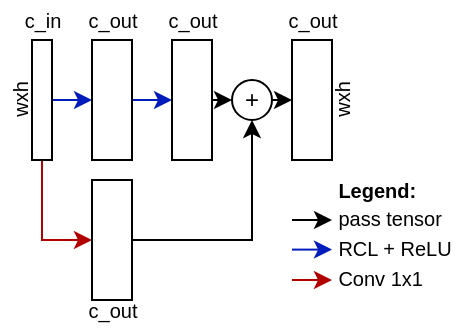 <mxfile version="14.4.3" type="device"><diagram id="n391vxJu9J5IAwZbausJ" name="Seite-1"><mxGraphModel dx="517" dy="441" grid="1" gridSize="10" guides="1" tooltips="1" connect="1" arrows="1" fold="1" page="1" pageScale="1" pageWidth="827" pageHeight="1169" math="0" shadow="0"><root><mxCell id="0"/><mxCell id="1" parent="0"/><mxCell id="RFRvOeIL5_jXrEpoZZg8-32" style="edgeStyle=orthogonalEdgeStyle;rounded=0;orthogonalLoop=1;jettySize=auto;html=1;exitX=1;exitY=0.5;exitDx=0;exitDy=0;entryX=0;entryY=0.5;entryDx=0;entryDy=0;fillColor=#0050ef;strokeColor=#001DBC;" parent="1" source="RFRvOeIL5_jXrEpoZZg8-2" target="RFRvOeIL5_jXrEpoZZg8-31" edge="1"><mxGeometry relative="1" as="geometry"/></mxCell><mxCell id="RFRvOeIL5_jXrEpoZZg8-42" style="edgeStyle=orthogonalEdgeStyle;rounded=0;orthogonalLoop=1;jettySize=auto;html=1;exitX=0.5;exitY=1;exitDx=0;exitDy=0;entryX=0;entryY=0.5;entryDx=0;entryDy=0;fillColor=#e51400;strokeColor=#B20000;" parent="1" source="RFRvOeIL5_jXrEpoZZg8-2" target="RFRvOeIL5_jXrEpoZZg8-40" edge="1"><mxGeometry relative="1" as="geometry"/></mxCell><mxCell id="RFRvOeIL5_jXrEpoZZg8-2" value="" style="rounded=0;whiteSpace=wrap;html=1;" parent="1" vertex="1"><mxGeometry x="40" y="40" width="10" height="60" as="geometry"/></mxCell><mxCell id="RFRvOeIL5_jXrEpoZZg8-3" value="wxh" style="text;html=1;align=center;verticalAlign=middle;resizable=0;points=[];autosize=1;fontSize=10;rotation=-90;" parent="1" vertex="1"><mxGeometry x="19" y="60" width="30" height="20" as="geometry"/></mxCell><mxCell id="RFRvOeIL5_jXrEpoZZg8-4" value="c_in" style="text;html=1;align=center;verticalAlign=middle;resizable=0;points=[];autosize=1;fontSize=10;" parent="1" vertex="1"><mxGeometry x="30" y="20" width="30" height="20" as="geometry"/></mxCell><mxCell id="RFRvOeIL5_jXrEpoZZg8-15" value="&lt;p style=&quot;line-height: 150%&quot;&gt;&lt;/p&gt;&lt;div style=&quot;text-align: left&quot;&gt;&lt;span style=&quot;font-size: 10px&quot;&gt;&lt;b&gt;Legend:&lt;/b&gt;&lt;/span&gt;&lt;/div&gt;&lt;font style=&quot;font-size: 10px ; line-height: 150%&quot;&gt;&lt;div style=&quot;text-align: left&quot;&gt;&lt;span&gt;pass tensor&lt;/span&gt;&lt;/div&gt;&lt;div style=&quot;text-align: left&quot;&gt;&lt;span&gt;RCL + ReLU&lt;/span&gt;&lt;/div&gt;&lt;div style=&quot;text-align: left&quot;&gt;&lt;span&gt;Conv 1x1&lt;/span&gt;&lt;/div&gt;&lt;/font&gt;&lt;p&gt;&lt;/p&gt;" style="text;html=1;align=center;verticalAlign=middle;resizable=0;points=[];autosize=1;" parent="1" vertex="1"><mxGeometry x="186" y="92" width="70" height="90" as="geometry"/></mxCell><mxCell id="RFRvOeIL5_jXrEpoZZg8-28" style="edgeStyle=orthogonalEdgeStyle;rounded=0;orthogonalLoop=1;jettySize=auto;html=1;fillColor=#0050ef;strokeColor=#001DBC;" parent="1" edge="1"><mxGeometry relative="1" as="geometry"><mxPoint x="170" y="144.8" as="sourcePoint"/><mxPoint x="190" y="144.8" as="targetPoint"/></mxGeometry></mxCell><mxCell id="RFRvOeIL5_jXrEpoZZg8-29" style="edgeStyle=orthogonalEdgeStyle;rounded=0;orthogonalLoop=1;jettySize=auto;html=1;strokeColor=#B20000;fillColor=#e51400;" parent="1" edge="1"><mxGeometry x="76" y="90" as="geometry"><mxPoint x="170" y="160" as="sourcePoint"/><mxPoint x="190" y="160" as="targetPoint"/></mxGeometry></mxCell><mxCell id="RFRvOeIL5_jXrEpoZZg8-30" style="edgeStyle=orthogonalEdgeStyle;rounded=0;orthogonalLoop=1;jettySize=auto;html=1;fillColor=#0050ef;" parent="1" edge="1"><mxGeometry relative="1" as="geometry"><mxPoint x="170" y="130" as="sourcePoint"/><mxPoint x="190" y="130" as="targetPoint"/></mxGeometry></mxCell><mxCell id="RFRvOeIL5_jXrEpoZZg8-37" style="edgeStyle=orthogonalEdgeStyle;rounded=0;orthogonalLoop=1;jettySize=auto;html=1;exitX=1;exitY=0.5;exitDx=0;exitDy=0;entryX=0;entryY=0.5;entryDx=0;entryDy=0;fillColor=#0050ef;strokeColor=#001DBC;" parent="1" source="RFRvOeIL5_jXrEpoZZg8-31" target="RFRvOeIL5_jXrEpoZZg8-33" edge="1"><mxGeometry relative="1" as="geometry"/></mxCell><mxCell id="RFRvOeIL5_jXrEpoZZg8-31" value="" style="rounded=0;whiteSpace=wrap;html=1;" parent="1" vertex="1"><mxGeometry x="70" y="40" width="20" height="60" as="geometry"/></mxCell><mxCell id="RFRvOeIL5_jXrEpoZZg8-44" style="edgeStyle=orthogonalEdgeStyle;rounded=0;orthogonalLoop=1;jettySize=auto;html=1;exitX=1;exitY=0.5;exitDx=0;exitDy=0;entryX=0;entryY=0.5;entryDx=0;entryDy=0;" parent="1" source="RFRvOeIL5_jXrEpoZZg8-33" target="RFRvOeIL5_jXrEpoZZg8-38" edge="1"><mxGeometry relative="1" as="geometry"/></mxCell><mxCell id="RFRvOeIL5_jXrEpoZZg8-33" value="" style="rounded=0;whiteSpace=wrap;html=1;" parent="1" vertex="1"><mxGeometry x="110" y="40" width="20" height="60" as="geometry"/></mxCell><mxCell id="RFRvOeIL5_jXrEpoZZg8-34" value="c_out" style="text;html=1;align=center;verticalAlign=middle;resizable=0;points=[];autosize=1;fontSize=10;" parent="1" vertex="1"><mxGeometry x="60" y="20" width="40" height="20" as="geometry"/></mxCell><mxCell id="RFRvOeIL5_jXrEpoZZg8-35" value="c_out" style="text;html=1;align=center;verticalAlign=middle;resizable=0;points=[];autosize=1;fontSize=10;" parent="1" vertex="1"><mxGeometry x="100" y="20" width="40" height="20" as="geometry"/></mxCell><mxCell id="RFRvOeIL5_jXrEpoZZg8-47" style="edgeStyle=orthogonalEdgeStyle;rounded=0;orthogonalLoop=1;jettySize=auto;html=1;exitX=1;exitY=0.5;exitDx=0;exitDy=0;entryX=0;entryY=0.5;entryDx=0;entryDy=0;" parent="1" source="RFRvOeIL5_jXrEpoZZg8-38" target="RFRvOeIL5_jXrEpoZZg8-45" edge="1"><mxGeometry relative="1" as="geometry"/></mxCell><mxCell id="RFRvOeIL5_jXrEpoZZg8-38" value="+" style="ellipse;whiteSpace=wrap;html=1;aspect=fixed;" parent="1" vertex="1"><mxGeometry x="140" y="60" width="20" height="20" as="geometry"/></mxCell><mxCell id="RFRvOeIL5_jXrEpoZZg8-43" style="edgeStyle=orthogonalEdgeStyle;rounded=0;orthogonalLoop=1;jettySize=auto;html=1;exitX=1;exitY=0.5;exitDx=0;exitDy=0;entryX=0.5;entryY=1;entryDx=0;entryDy=0;" parent="1" source="RFRvOeIL5_jXrEpoZZg8-40" target="RFRvOeIL5_jXrEpoZZg8-38" edge="1"><mxGeometry relative="1" as="geometry"/></mxCell><mxCell id="RFRvOeIL5_jXrEpoZZg8-40" value="" style="rounded=0;whiteSpace=wrap;html=1;" parent="1" vertex="1"><mxGeometry x="70" y="110" width="20" height="60" as="geometry"/></mxCell><mxCell id="RFRvOeIL5_jXrEpoZZg8-41" value="c_out" style="text;html=1;align=center;verticalAlign=middle;resizable=0;points=[];autosize=1;fontSize=10;" parent="1" vertex="1"><mxGeometry x="60" y="165" width="40" height="20" as="geometry"/></mxCell><mxCell id="RFRvOeIL5_jXrEpoZZg8-45" value="" style="rounded=0;whiteSpace=wrap;html=1;" parent="1" vertex="1"><mxGeometry x="170" y="40" width="20" height="60" as="geometry"/></mxCell><mxCell id="RFRvOeIL5_jXrEpoZZg8-46" value="c_out" style="text;html=1;align=center;verticalAlign=middle;resizable=0;points=[];autosize=1;fontSize=10;" parent="1" vertex="1"><mxGeometry x="160" y="20" width="40" height="20" as="geometry"/></mxCell><mxCell id="RFRvOeIL5_jXrEpoZZg8-48" value="wxh" style="text;html=1;align=center;verticalAlign=middle;resizable=0;points=[];autosize=1;fontSize=10;rotation=-90;" parent="1" vertex="1"><mxGeometry x="180" y="60" width="30" height="20" as="geometry"/></mxCell></root></mxGraphModel></diagram></mxfile>